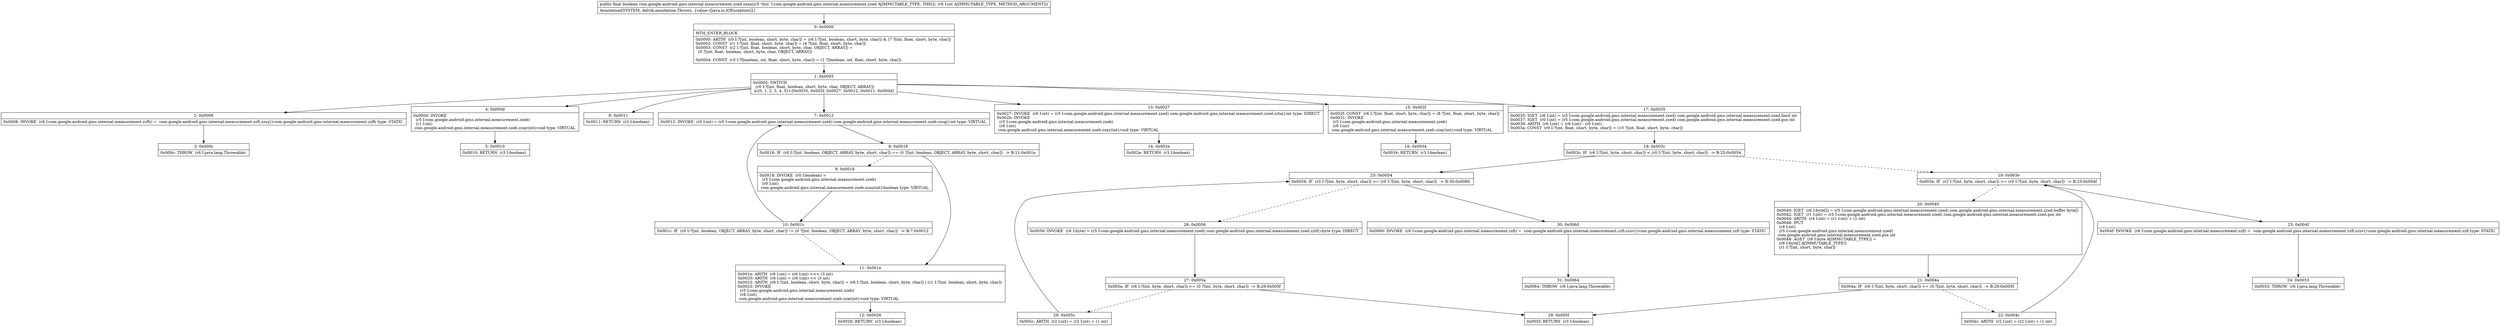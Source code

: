 digraph "CFG forcom.google.android.gms.internal.measurement.zzed.zzau(I)Z" {
Node_0 [shape=record,label="{0\:\ 0x0000|MTH_ENTER_BLOCK\l|0x0000: ARITH  (r0 I:?[int, boolean, short, byte, char]) = (r6 I:?[int, boolean, short, byte, char]) & (7 ?[int, float, short, byte, char]) \l0x0002: CONST  (r1 I:?[int, float, short, byte, char]) = (4 ?[int, float, short, byte, char]) \l0x0003: CONST  (r2 I:?[int, float, boolean, short, byte, char, OBJECT, ARRAY]) = \l  (0 ?[int, float, boolean, short, byte, char, OBJECT, ARRAY])\l \l0x0004: CONST  (r3 I:?[boolean, int, float, short, byte, char]) = (1 ?[boolean, int, float, short, byte, char]) \l}"];
Node_1 [shape=record,label="{1\:\ 0x0005|0x0005: SWITCH  \l  (r0 I:?[int, float, boolean, short, byte, char, OBJECT, ARRAY])\l k:[0, 1, 2, 3, 4, 5] t:[0x0035, 0x002f, 0x0027, 0x0012, 0x0011, 0x000d] \l}"];
Node_2 [shape=record,label="{2\:\ 0x0008|0x0008: INVOKE  (r6 I:com.google.android.gms.internal.measurement.zzfh) =  com.google.android.gms.internal.measurement.zzfi.zzuy():com.google.android.gms.internal.measurement.zzfh type: STATIC \l}"];
Node_3 [shape=record,label="{3\:\ 0x000c|0x000c: THROW  (r6 I:java.lang.Throwable) \l}"];
Node_4 [shape=record,label="{4\:\ 0x000d|0x000d: INVOKE  \l  (r5 I:com.google.android.gms.internal.measurement.zzeb)\l  (r1 I:int)\l com.google.android.gms.internal.measurement.zzeb.zzay(int):void type: VIRTUAL \l}"];
Node_5 [shape=record,label="{5\:\ 0x0010|0x0010: RETURN  (r3 I:boolean) \l}"];
Node_6 [shape=record,label="{6\:\ 0x0011|0x0011: RETURN  (r2 I:boolean) \l}"];
Node_7 [shape=record,label="{7\:\ 0x0012|0x0012: INVOKE  (r0 I:int) = (r5 I:com.google.android.gms.internal.measurement.zzeb) com.google.android.gms.internal.measurement.zzeb.zzsg():int type: VIRTUAL \l}"];
Node_8 [shape=record,label="{8\:\ 0x0016|0x0016: IF  (r0 I:?[int, boolean, OBJECT, ARRAY, byte, short, char]) == (0 ?[int, boolean, OBJECT, ARRAY, byte, short, char])  \-\> B:11:0x001e \l}"];
Node_9 [shape=record,label="{9\:\ 0x0018|0x0018: INVOKE  (r0 I:boolean) = \l  (r5 I:com.google.android.gms.internal.measurement.zzeb)\l  (r0 I:int)\l com.google.android.gms.internal.measurement.zzeb.zzau(int):boolean type: VIRTUAL \l}"];
Node_10 [shape=record,label="{10\:\ 0x001c|0x001c: IF  (r0 I:?[int, boolean, OBJECT, ARRAY, byte, short, char]) != (0 ?[int, boolean, OBJECT, ARRAY, byte, short, char])  \-\> B:7:0x0012 \l}"];
Node_11 [shape=record,label="{11\:\ 0x001e|0x001e: ARITH  (r6 I:int) = (r6 I:int) \>\>\> (3 int) \l0x0020: ARITH  (r6 I:int) = (r6 I:int) \<\< (3 int) \l0x0022: ARITH  (r6 I:?[int, boolean, short, byte, char]) = (r6 I:?[int, boolean, short, byte, char]) \| (r1 I:?[int, boolean, short, byte, char]) \l0x0023: INVOKE  \l  (r5 I:com.google.android.gms.internal.measurement.zzeb)\l  (r6 I:int)\l com.google.android.gms.internal.measurement.zzeb.zzat(int):void type: VIRTUAL \l}"];
Node_12 [shape=record,label="{12\:\ 0x0026|0x0026: RETURN  (r3 I:boolean) \l}"];
Node_13 [shape=record,label="{13\:\ 0x0027|0x0027: INVOKE  (r6 I:int) = (r5 I:com.google.android.gms.internal.measurement.zzed) com.google.android.gms.internal.measurement.zzed.zzta():int type: DIRECT \l0x002b: INVOKE  \l  (r5 I:com.google.android.gms.internal.measurement.zzeb)\l  (r6 I:int)\l com.google.android.gms.internal.measurement.zzeb.zzay(int):void type: VIRTUAL \l}"];
Node_14 [shape=record,label="{14\:\ 0x002e|0x002e: RETURN  (r3 I:boolean) \l}"];
Node_15 [shape=record,label="{15\:\ 0x002f|0x002f: CONST  (r6 I:?[int, float, short, byte, char]) = (8 ?[int, float, short, byte, char]) \l0x0031: INVOKE  \l  (r5 I:com.google.android.gms.internal.measurement.zzeb)\l  (r6 I:int)\l com.google.android.gms.internal.measurement.zzeb.zzay(int):void type: VIRTUAL \l}"];
Node_16 [shape=record,label="{16\:\ 0x0034|0x0034: RETURN  (r3 I:boolean) \l}"];
Node_17 [shape=record,label="{17\:\ 0x0035|0x0035: IGET  (r6 I:int) = (r5 I:com.google.android.gms.internal.measurement.zzed) com.google.android.gms.internal.measurement.zzed.limit int \l0x0037: IGET  (r0 I:int) = (r5 I:com.google.android.gms.internal.measurement.zzed) com.google.android.gms.internal.measurement.zzed.pos int \l0x0039: ARITH  (r6 I:int) = (r6 I:int) \- (r0 I:int) \l0x003a: CONST  (r0 I:?[int, float, short, byte, char]) = (10 ?[int, float, short, byte, char]) \l}"];
Node_18 [shape=record,label="{18\:\ 0x003c|0x003c: IF  (r6 I:?[int, byte, short, char]) \< (r0 I:?[int, byte, short, char])  \-\> B:25:0x0054 \l}"];
Node_19 [shape=record,label="{19\:\ 0x003e|0x003e: IF  (r2 I:?[int, byte, short, char]) \>= (r0 I:?[int, byte, short, char])  \-\> B:23:0x004f \l}"];
Node_20 [shape=record,label="{20\:\ 0x0040|0x0040: IGET  (r6 I:byte[]) = (r5 I:com.google.android.gms.internal.measurement.zzed) com.google.android.gms.internal.measurement.zzed.buffer byte[] \l0x0042: IGET  (r1 I:int) = (r5 I:com.google.android.gms.internal.measurement.zzed) com.google.android.gms.internal.measurement.zzed.pos int \l0x0044: ARITH  (r4 I:int) = (r1 I:int) + (1 int) \l0x0046: IPUT  \l  (r4 I:int)\l  (r5 I:com.google.android.gms.internal.measurement.zzed)\l com.google.android.gms.internal.measurement.zzed.pos int \l0x0048: AGET  (r6 I:byte A[IMMUTABLE_TYPE]) = \l  (r6 I:byte[] A[IMMUTABLE_TYPE])\l  (r1 I:?[int, short, byte, char])\l \l}"];
Node_21 [shape=record,label="{21\:\ 0x004a|0x004a: IF  (r6 I:?[int, byte, short, char]) \>= (0 ?[int, byte, short, char])  \-\> B:29:0x005f \l}"];
Node_22 [shape=record,label="{22\:\ 0x004c|0x004c: ARITH  (r2 I:int) = (r2 I:int) + (1 int) \l}"];
Node_23 [shape=record,label="{23\:\ 0x004f|0x004f: INVOKE  (r6 I:com.google.android.gms.internal.measurement.zzfi) =  com.google.android.gms.internal.measurement.zzfi.zzuv():com.google.android.gms.internal.measurement.zzfi type: STATIC \l}"];
Node_24 [shape=record,label="{24\:\ 0x0053|0x0053: THROW  (r6 I:java.lang.Throwable) \l}"];
Node_25 [shape=record,label="{25\:\ 0x0054|0x0054: IF  (r2 I:?[int, byte, short, char]) \>= (r0 I:?[int, byte, short, char])  \-\> B:30:0x0060 \l}"];
Node_26 [shape=record,label="{26\:\ 0x0056|0x0056: INVOKE  (r6 I:byte) = (r5 I:com.google.android.gms.internal.measurement.zzed) com.google.android.gms.internal.measurement.zzed.zztf():byte type: DIRECT \l}"];
Node_27 [shape=record,label="{27\:\ 0x005a|0x005a: IF  (r6 I:?[int, byte, short, char]) \>= (0 ?[int, byte, short, char])  \-\> B:29:0x005f \l}"];
Node_28 [shape=record,label="{28\:\ 0x005c|0x005c: ARITH  (r2 I:int) = (r2 I:int) + (1 int) \l}"];
Node_29 [shape=record,label="{29\:\ 0x005f|0x005f: RETURN  (r3 I:boolean) \l}"];
Node_30 [shape=record,label="{30\:\ 0x0060|0x0060: INVOKE  (r6 I:com.google.android.gms.internal.measurement.zzfi) =  com.google.android.gms.internal.measurement.zzfi.zzuv():com.google.android.gms.internal.measurement.zzfi type: STATIC \l}"];
Node_31 [shape=record,label="{31\:\ 0x0064|0x0064: THROW  (r6 I:java.lang.Throwable) \l}"];
MethodNode[shape=record,label="{public final boolean com.google.android.gms.internal.measurement.zzed.zzau((r5 'this' I:com.google.android.gms.internal.measurement.zzed A[IMMUTABLE_TYPE, THIS]), (r6 I:int A[IMMUTABLE_TYPE, METHOD_ARGUMENT]))  | Annotation[SYSTEM, dalvik.annotation.Throws, \{value=[java.io.IOException]\}]\l}"];
MethodNode -> Node_0;
Node_0 -> Node_1;
Node_1 -> Node_2;
Node_1 -> Node_4;
Node_1 -> Node_6;
Node_1 -> Node_7;
Node_1 -> Node_13;
Node_1 -> Node_15;
Node_1 -> Node_17;
Node_2 -> Node_3;
Node_4 -> Node_5;
Node_7 -> Node_8;
Node_8 -> Node_9[style=dashed];
Node_8 -> Node_11;
Node_9 -> Node_10;
Node_10 -> Node_7;
Node_10 -> Node_11[style=dashed];
Node_11 -> Node_12;
Node_13 -> Node_14;
Node_15 -> Node_16;
Node_17 -> Node_18;
Node_18 -> Node_19[style=dashed];
Node_18 -> Node_25;
Node_19 -> Node_20[style=dashed];
Node_19 -> Node_23;
Node_20 -> Node_21;
Node_21 -> Node_22[style=dashed];
Node_21 -> Node_29;
Node_22 -> Node_19;
Node_23 -> Node_24;
Node_25 -> Node_26[style=dashed];
Node_25 -> Node_30;
Node_26 -> Node_27;
Node_27 -> Node_28[style=dashed];
Node_27 -> Node_29;
Node_28 -> Node_25;
Node_30 -> Node_31;
}

